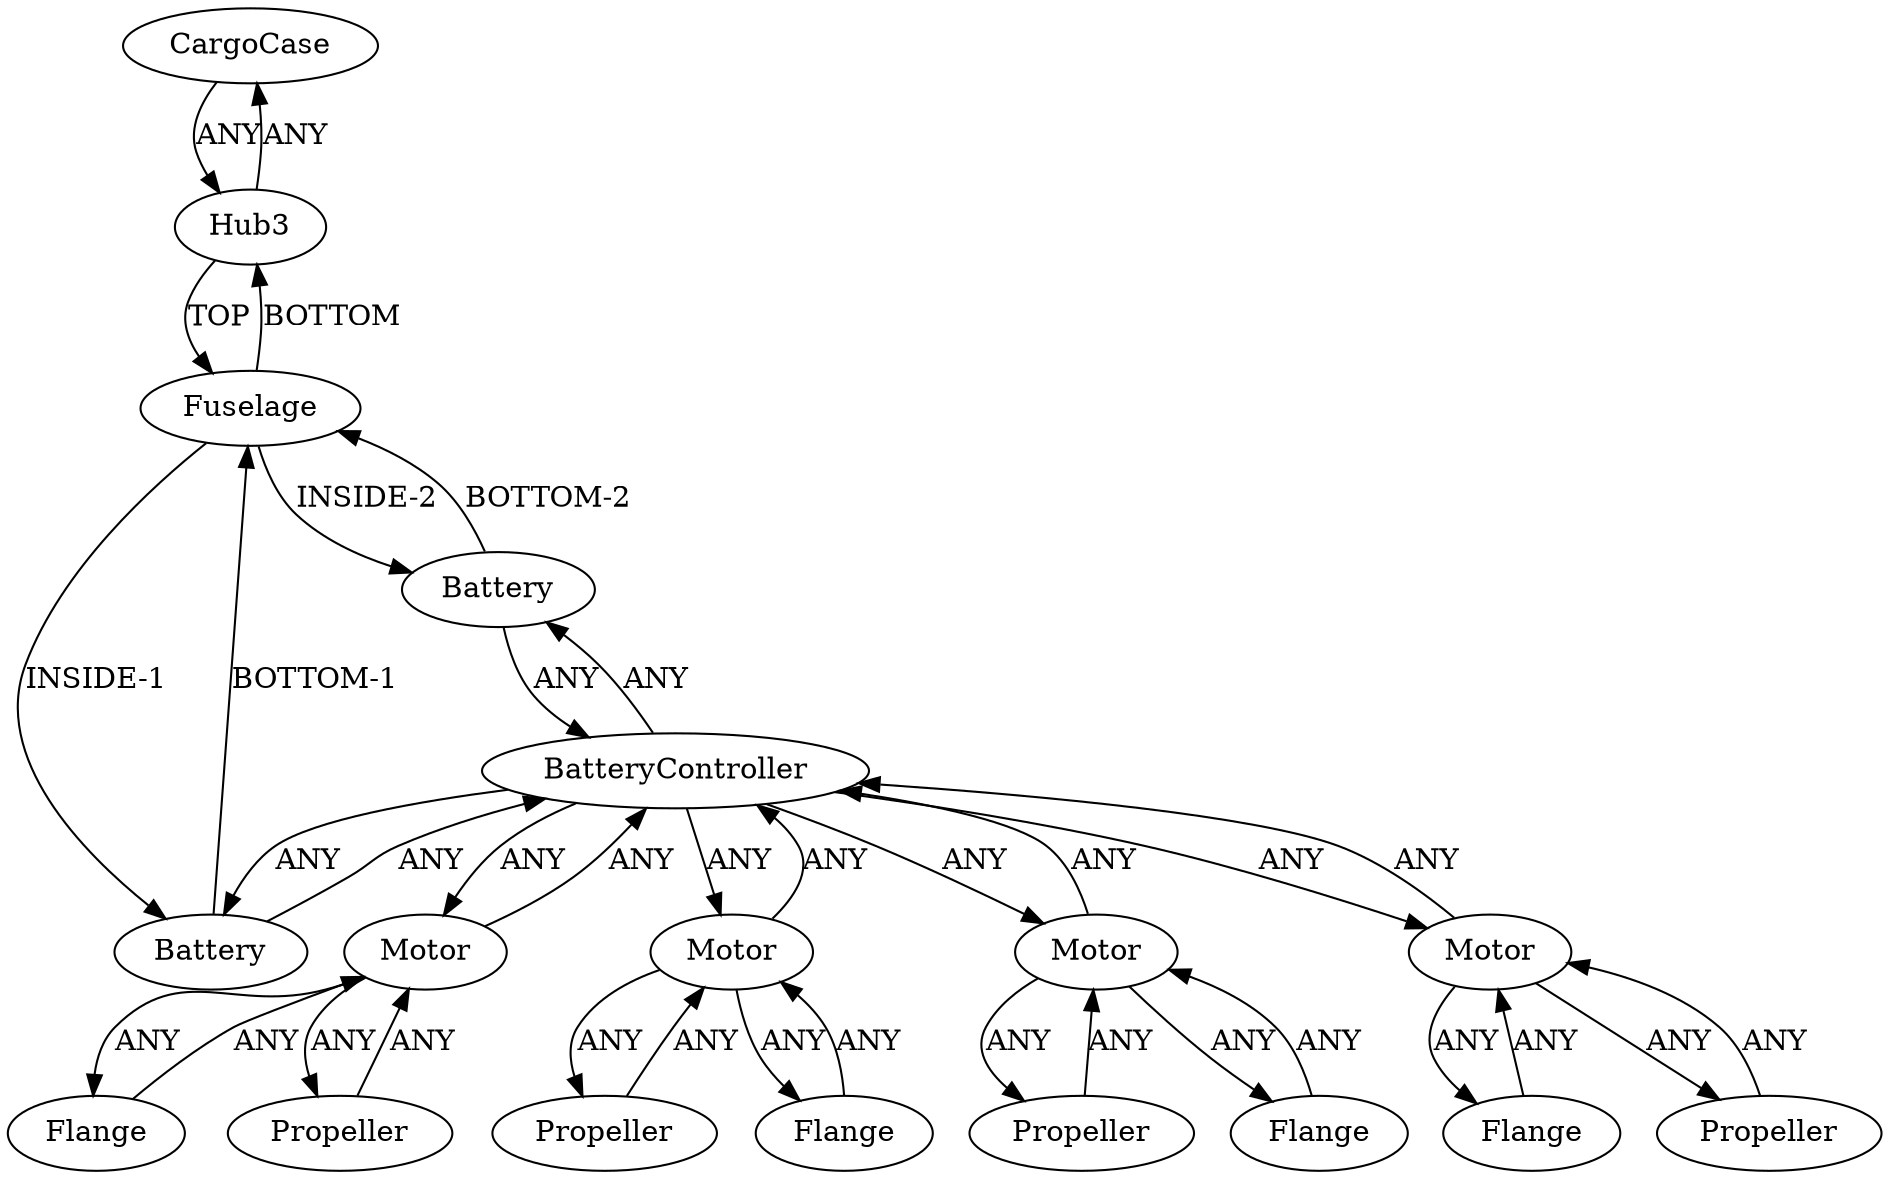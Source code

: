 /* Created by igraph 0.10.2 */
digraph {
  0 [
    instance=CargoCase_instance_1
    label=CargoCase
  ];
  1 [
    instance=Fuselage_instance_1
    label=Fuselage
  ];
  2 [
    instance=Flange_instance_1
    label=Flange
  ];
  3 [
    instance=Motor_instance_1
    label=Motor
  ];
  4 [
    instance=Hub3_instance_4
    label=Hub3
  ];
  5 [
    instance=Propeller_instance_1
    label=Propeller
  ];
  6 [
    instance=Flange_instance_2
    label=Flange
  ];
  7 [
    instance=Propeller_instance_2
    label=Propeller
  ];
  8 [
    instance=Motor_instance_2
    label=Motor
  ];
  9 [
    instance=Motor_instance_3
    label=Motor
  ];
  10 [
    instance=Flange_instance_3
    label=Flange
  ];
  11 [
    instance=Propeller_instance_3
    label=Propeller
  ];
  12 [
    instance=Flange_instance_4
    label=Flange
  ];
  13 [
    instance=Battery_instance_1
    label=Battery
  ];
  14 [
    instance=Battery_instance_2
    label=Battery
  ];
  15 [
    instance=Motor_instance_4
    label=Motor
  ];
  16 [
    instance=Propeller_instance_4
    label=Propeller
  ];
  17 [
    instance=BatteryController_instance_1
    label=BatteryController
  ];

  0 -> 4 [
    label=ANY
  ];
  1 -> 4 [
    label=BOTTOM
  ];
  1 -> 13 [
    label="INSIDE-1"
  ];
  1 -> 14 [
    label="INSIDE-2"
  ];
  2 -> 3 [
    label=ANY
  ];
  3 -> 2 [
    label=ANY
  ];
  3 -> 5 [
    label=ANY
  ];
  3 -> 17 [
    label=ANY
  ];
  4 -> 0 [
    label=ANY
  ];
  4 -> 1 [
    label=TOP
  ];
  5 -> 3 [
    label=ANY
  ];
  6 -> 15 [
    label=ANY
  ];
  7 -> 8 [
    label=ANY
  ];
  8 -> 7 [
    label=ANY
  ];
  8 -> 10 [
    label=ANY
  ];
  8 -> 17 [
    label=ANY
  ];
  9 -> 11 [
    label=ANY
  ];
  9 -> 12 [
    label=ANY
  ];
  9 -> 17 [
    label=ANY
  ];
  10 -> 8 [
    label=ANY
  ];
  11 -> 9 [
    label=ANY
  ];
  12 -> 9 [
    label=ANY
  ];
  13 -> 1 [
    label="BOTTOM-1"
  ];
  13 -> 17 [
    label=ANY
  ];
  14 -> 1 [
    label="BOTTOM-2"
  ];
  14 -> 17 [
    label=ANY
  ];
  15 -> 6 [
    label=ANY
  ];
  15 -> 16 [
    label=ANY
  ];
  15 -> 17 [
    label=ANY
  ];
  16 -> 15 [
    label=ANY
  ];
  17 -> 3 [
    label=ANY
  ];
  17 -> 8 [
    label=ANY
  ];
  17 -> 9 [
    label=ANY
  ];
  17 -> 13 [
    label=ANY
  ];
  17 -> 14 [
    label=ANY
  ];
  17 -> 15 [
    label=ANY
  ];
}
